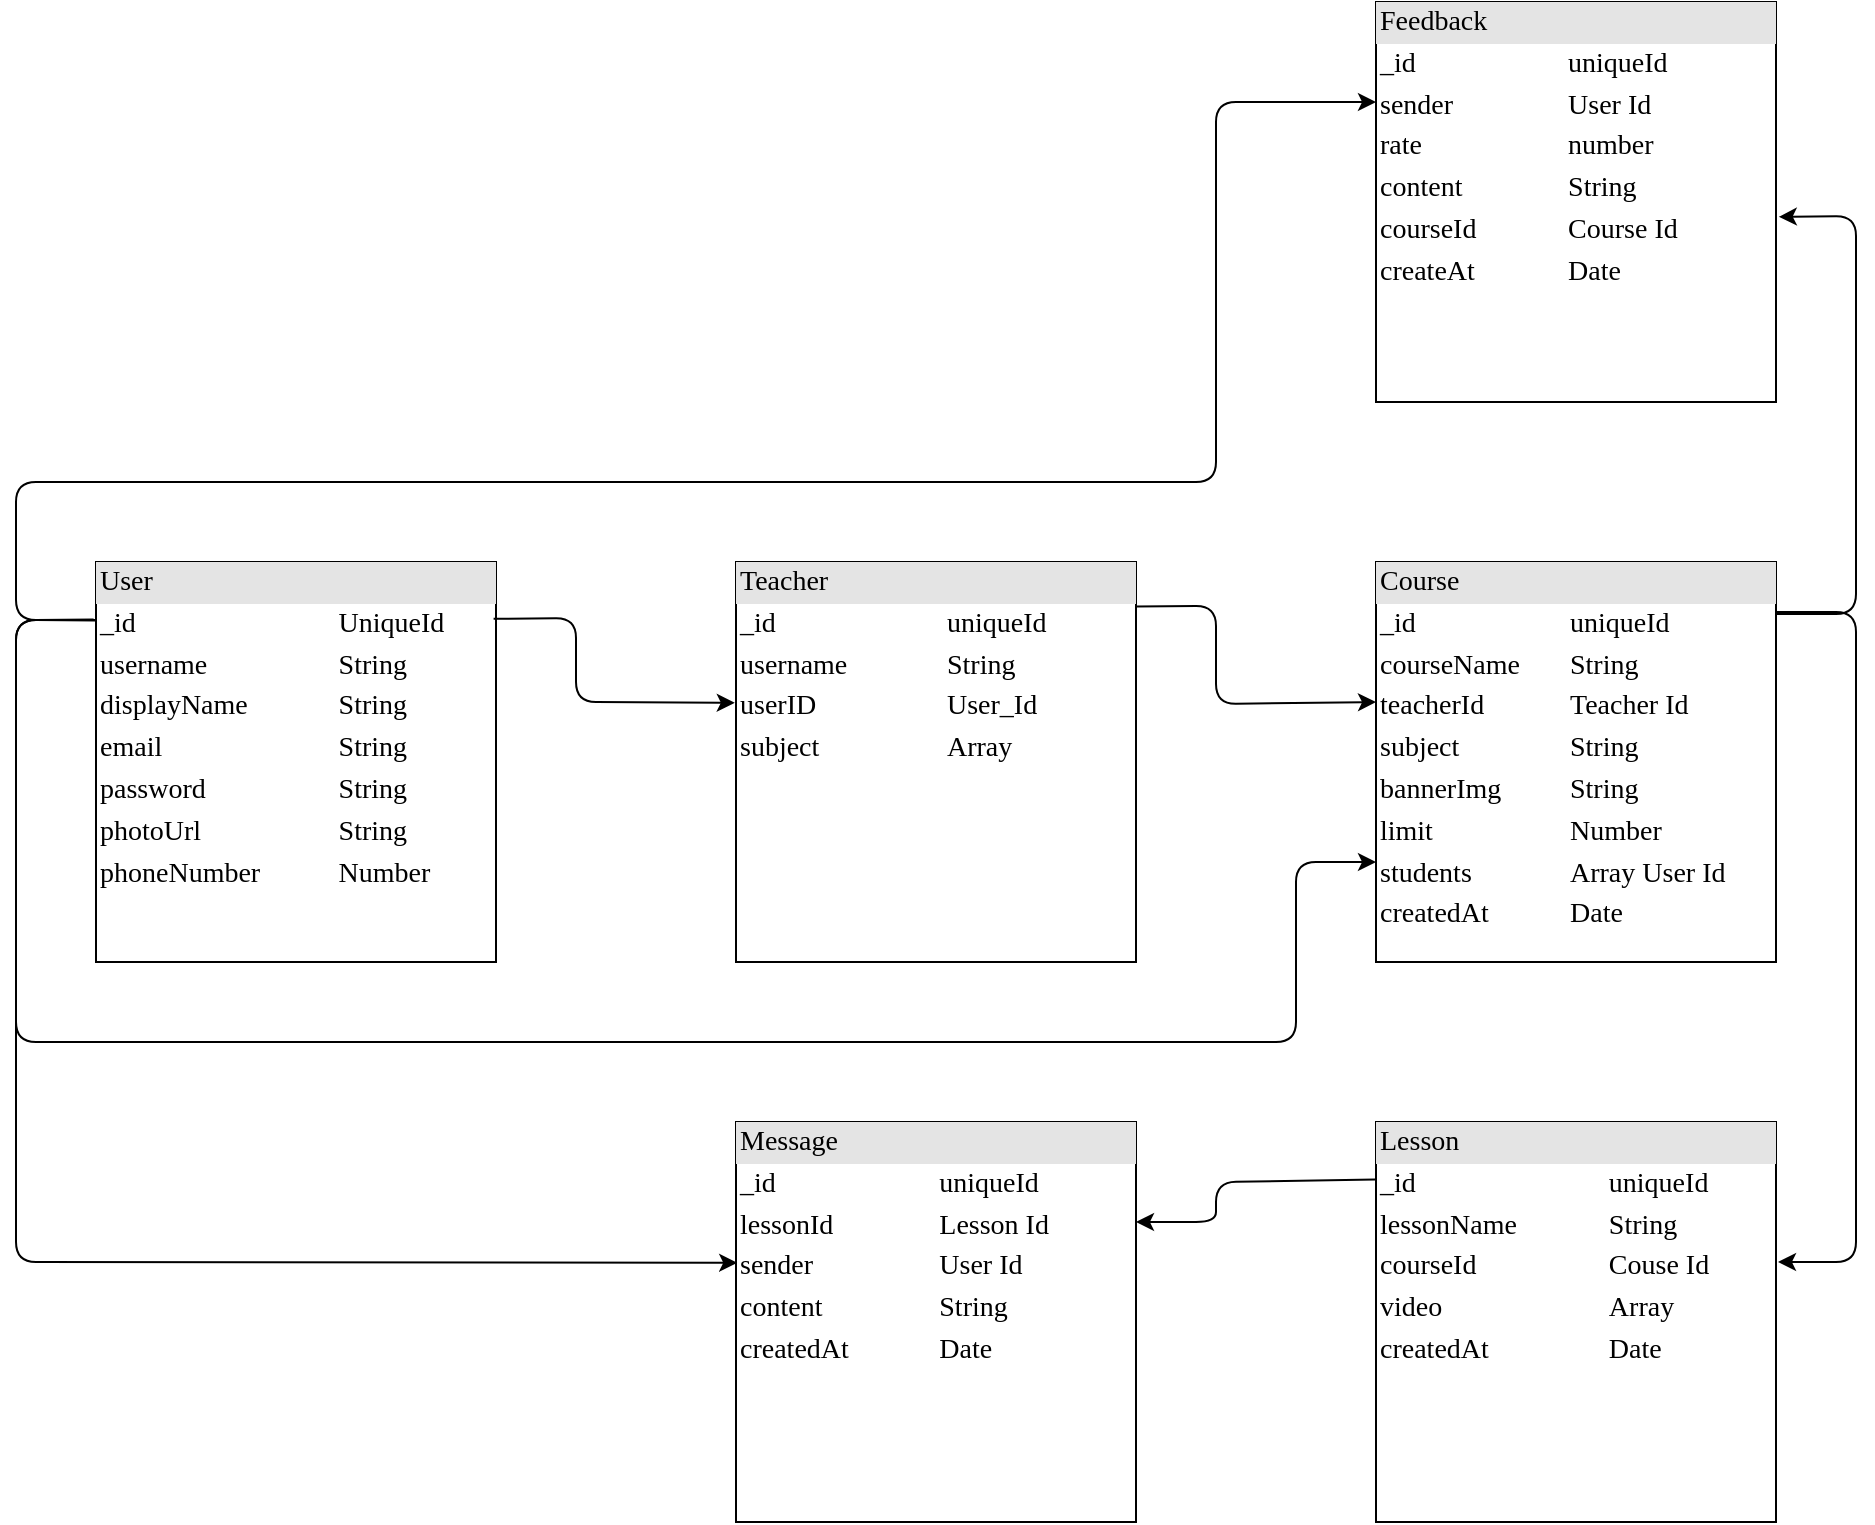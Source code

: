 <mxfile version="14.2.7" type="github">
  <diagram name="Page-1" id="2ca16b54-16f6-2749-3443-fa8db7711227">
    <mxGraphModel dx="1313" dy="643" grid="1" gridSize="10" guides="1" tooltips="1" connect="1" arrows="1" fold="1" page="1" pageScale="1" pageWidth="1100" pageHeight="850" background="#ffffff" math="0" shadow="0">
      <root>
        <mxCell id="0" />
        <mxCell id="1" parent="0" />
        <mxCell id="2ed32ef02a7f4228-1" value="&lt;div style=&quot;box-sizing: border-box ; width: 100% ; background: rgb(228 , 228 , 228) ; padding: 2px ; font-size: 14px&quot;&gt;&lt;font style=&quot;font-size: 14px&quot;&gt;User&lt;/font&gt;&lt;/div&gt;&lt;table style=&quot;width: 100% ; font-size: 14px&quot; cellpadding=&quot;2&quot; cellspacing=&quot;0&quot;&gt;&lt;tbody&gt;&lt;tr&gt;&lt;td&gt;&lt;font style=&quot;font-size: 14px&quot;&gt;_id&lt;/font&gt;&lt;/td&gt;&lt;td&gt;&lt;font style=&quot;font-size: 14px&quot;&gt;UniqueId&lt;br&gt;&lt;/font&gt;&lt;/td&gt;&lt;/tr&gt;&lt;tr&gt;&lt;td&gt;&lt;font style=&quot;font-size: 14px&quot;&gt;username&lt;/font&gt;&lt;/td&gt;&lt;td&gt;&lt;font style=&quot;font-size: 14px&quot;&gt;String&lt;/font&gt;&lt;/td&gt;&lt;/tr&gt;&lt;tr&gt;&lt;td&gt;&lt;font style=&quot;font-size: 14px&quot;&gt;displayName&lt;/font&gt;&lt;/td&gt;&lt;td&gt;&lt;font style=&quot;font-size: 14px&quot;&gt;String&lt;/font&gt;&lt;/td&gt;&lt;/tr&gt;&lt;tr&gt;&lt;td&gt;&lt;font style=&quot;font-size: 14px&quot;&gt;email&lt;/font&gt;&lt;/td&gt;&lt;td&gt;&lt;font style=&quot;font-size: 14px&quot;&gt;String&lt;/font&gt;&lt;/td&gt;&lt;/tr&gt;&lt;tr&gt;&lt;td&gt;&lt;font style=&quot;font-size: 14px&quot;&gt;password&lt;/font&gt;&lt;/td&gt;&lt;td&gt;&lt;font style=&quot;font-size: 14px&quot;&gt;String&lt;/font&gt;&lt;/td&gt;&lt;/tr&gt;&lt;tr&gt;&lt;td&gt;&lt;font style=&quot;font-size: 14px&quot;&gt;photoUrl&lt;/font&gt;&lt;/td&gt;&lt;td&gt;&lt;font style=&quot;font-size: 14px&quot;&gt;String&lt;/font&gt;&lt;/td&gt;&lt;/tr&gt;&lt;tr&gt;&lt;td&gt;&lt;font style=&quot;font-size: 14px&quot;&gt;phoneNumber&lt;/font&gt;&lt;/td&gt;&lt;td&gt;&lt;font style=&quot;font-size: 14px&quot;&gt;Number&lt;/font&gt;&lt;/td&gt;&lt;/tr&gt;&lt;/tbody&gt;&lt;/table&gt;" style="verticalAlign=top;align=left;overflow=fill;html=1;rounded=0;shadow=0;comic=0;labelBackgroundColor=none;strokeWidth=1;fontFamily=Verdana;fontSize=12" parent="1" vertex="1">
          <mxGeometry x="80" y="320" width="200" height="200" as="geometry" />
        </mxCell>
        <mxCell id="2ed32ef02a7f4228-5" value="&lt;div style=&quot;box-sizing: border-box ; width: 100% ; background: rgb(228 , 228 , 228) ; padding: 2px ; font-size: 14px&quot;&gt;&lt;font style=&quot;font-size: 14px&quot;&gt;Course&lt;/font&gt;&lt;/div&gt;&lt;table style=&quot;width: 100% ; font-size: 14px&quot; cellpadding=&quot;2&quot; cellspacing=&quot;0&quot;&gt;&lt;tbody&gt;&lt;tr&gt;&lt;td&gt;&lt;font style=&quot;font-size: 14px&quot;&gt;_id&lt;/font&gt;&lt;/td&gt;&lt;td&gt;&lt;font style=&quot;font-size: 14px&quot;&gt;uniqueId&lt;/font&gt;&lt;/td&gt;&lt;/tr&gt;&lt;tr&gt;&lt;td&gt;&lt;font style=&quot;font-size: 14px&quot;&gt;courseName&lt;/font&gt;&lt;/td&gt;&lt;td&gt;&lt;font style=&quot;font-size: 14px&quot;&gt;String&lt;/font&gt;&lt;/td&gt;&lt;/tr&gt;&lt;tr&gt;&lt;td&gt;&lt;font style=&quot;font-size: 14px&quot;&gt;teacherId&lt;/font&gt;&lt;/td&gt;&lt;td&gt;&lt;font style=&quot;font-size: 14px&quot;&gt;Teacher Id&lt;/font&gt;&lt;/td&gt;&lt;/tr&gt;&lt;tr&gt;&lt;td&gt;&lt;font style=&quot;font-size: 14px&quot;&gt;subject&lt;/font&gt;&lt;/td&gt;&lt;td&gt;&lt;font style=&quot;font-size: 14px&quot;&gt;String&lt;/font&gt;&lt;/td&gt;&lt;/tr&gt;&lt;tr&gt;&lt;td&gt;&lt;font style=&quot;font-size: 14px&quot;&gt;bannerImg&lt;/font&gt;&lt;/td&gt;&lt;td&gt;&lt;font style=&quot;font-size: 14px&quot;&gt;String&lt;/font&gt;&lt;/td&gt;&lt;/tr&gt;&lt;tr&gt;&lt;td&gt;&lt;font style=&quot;font-size: 14px&quot;&gt;limit&lt;/font&gt;&lt;/td&gt;&lt;td&gt;&lt;font style=&quot;font-size: 14px&quot;&gt;Number&lt;/font&gt;&lt;/td&gt;&lt;/tr&gt;&lt;tr&gt;&lt;td&gt;&lt;font style=&quot;font-size: 14px&quot;&gt;students&lt;/font&gt;&lt;/td&gt;&lt;td&gt;&lt;font style=&quot;font-size: 14px&quot;&gt;Array User Id&lt;/font&gt;&lt;/td&gt;&lt;/tr&gt;&lt;tr&gt;&lt;td&gt;&lt;font style=&quot;font-size: 14px&quot;&gt;createdAt&lt;/font&gt;&lt;/td&gt;&lt;td&gt;&lt;font style=&quot;font-size: 14px&quot;&gt;Date&lt;/font&gt;&lt;/td&gt;&lt;/tr&gt;&lt;/tbody&gt;&lt;/table&gt;" style="verticalAlign=top;align=left;overflow=fill;html=1;rounded=0;shadow=0;comic=0;labelBackgroundColor=none;strokeWidth=1;fontFamily=Verdana;fontSize=12" parent="1" vertex="1">
          <mxGeometry x="720" y="320" width="200" height="200" as="geometry" />
        </mxCell>
        <mxCell id="2ed32ef02a7f4228-12" value="&lt;div style=&quot;box-sizing: border-box ; width: 100% ; background: rgb(228 , 228 , 228) ; padding: 2px ; font-size: 14px&quot;&gt;&lt;font style=&quot;font-size: 14px&quot;&gt;Feedback&lt;/font&gt;&lt;/div&gt;&lt;table style=&quot;width: 100% ; font-size: 14px&quot; cellpadding=&quot;2&quot; cellspacing=&quot;0&quot;&gt;&lt;tbody&gt;&lt;tr&gt;&lt;td&gt;&lt;font style=&quot;font-size: 14px&quot;&gt;_id&lt;/font&gt;&lt;/td&gt;&lt;td&gt;&lt;font style=&quot;font-size: 14px&quot;&gt;uniqueId&lt;/font&gt;&lt;/td&gt;&lt;/tr&gt;&lt;tr&gt;&lt;td&gt;&lt;font style=&quot;font-size: 14px&quot;&gt;sender&lt;/font&gt;&lt;/td&gt;&lt;td&gt;&lt;font style=&quot;font-size: 14px&quot;&gt;User Id&lt;/font&gt;&lt;/td&gt;&lt;/tr&gt;&lt;tr&gt;&lt;td&gt;&lt;font style=&quot;font-size: 14px&quot;&gt;rate&lt;/font&gt;&lt;/td&gt;&lt;td&gt;&lt;font style=&quot;font-size: 14px&quot;&gt;number&lt;/font&gt;&lt;/td&gt;&lt;/tr&gt;&lt;tr&gt;&lt;td&gt;&lt;font style=&quot;font-size: 14px&quot;&gt;content&lt;/font&gt;&lt;/td&gt;&lt;td&gt;&lt;font style=&quot;font-size: 14px&quot;&gt;String&lt;br&gt;&lt;/font&gt;&lt;/td&gt;&lt;/tr&gt;&lt;tr&gt;&lt;td&gt;&lt;font style=&quot;font-size: 14px&quot;&gt;courseId&lt;/font&gt;&lt;/td&gt;&lt;td&gt;&lt;font style=&quot;font-size: 14px&quot;&gt;Course Id&lt;br&gt;&lt;/font&gt;&lt;/td&gt;&lt;/tr&gt;&lt;tr&gt;&lt;td&gt;&lt;font style=&quot;font-size: 14px&quot;&gt;createAt&lt;/font&gt;&lt;/td&gt;&lt;td&gt;&lt;font style=&quot;font-size: 14px&quot;&gt;Date&lt;/font&gt;&lt;/td&gt;&lt;/tr&gt;&lt;/tbody&gt;&lt;/table&gt;" style="verticalAlign=top;align=left;overflow=fill;html=1;rounded=0;shadow=0;comic=0;labelBackgroundColor=none;strokeWidth=1;fontFamily=Verdana;fontSize=12" parent="1" vertex="1">
          <mxGeometry x="720" y="40" width="200" height="200" as="geometry" />
        </mxCell>
        <mxCell id="3plGPukhQeNnbeva1e-n-9" value="&lt;div style=&quot;box-sizing: border-box ; width: 100% ; background: rgb(228 , 228 , 228) ; padding: 2px ; font-size: 14px&quot;&gt;&lt;font style=&quot;font-size: 14px&quot;&gt;Teacher&lt;/font&gt;&lt;/div&gt;&lt;table style=&quot;width: 100% ; font-size: 14px&quot; cellpadding=&quot;2&quot; cellspacing=&quot;0&quot;&gt;&lt;tbody&gt;&lt;tr&gt;&lt;td&gt;&lt;font style=&quot;font-size: 14px&quot;&gt;_id&lt;/font&gt;&lt;/td&gt;&lt;td&gt;&lt;font style=&quot;font-size: 14px&quot;&gt;uniqueId&lt;/font&gt;&lt;/td&gt;&lt;/tr&gt;&lt;tr&gt;&lt;td&gt;&lt;font style=&quot;font-size: 14px&quot;&gt;username&lt;/font&gt;&lt;/td&gt;&lt;td&gt;&lt;font style=&quot;font-size: 14px&quot;&gt;String&lt;/font&gt;&lt;/td&gt;&lt;/tr&gt;&lt;tr&gt;&lt;td&gt;&lt;font style=&quot;font-size: 14px&quot;&gt;userID&lt;/font&gt;&lt;/td&gt;&lt;td&gt;&lt;font style=&quot;font-size: 14px&quot;&gt;User_Id&lt;/font&gt;&lt;/td&gt;&lt;/tr&gt;&lt;tr&gt;&lt;td&gt;&lt;font style=&quot;font-size: 14px&quot;&gt;subject&lt;/font&gt;&lt;/td&gt;&lt;td&gt;&lt;font style=&quot;font-size: 14px&quot;&gt;Array&lt;/font&gt;&lt;/td&gt;&lt;/tr&gt;&lt;/tbody&gt;&lt;/table&gt;" style="verticalAlign=top;align=left;overflow=fill;html=1;fontFamily=Verdana;" vertex="1" parent="1">
          <mxGeometry x="400" y="320" width="200" height="200" as="geometry" />
        </mxCell>
        <mxCell id="3plGPukhQeNnbeva1e-n-11" value="&lt;div style=&quot;box-sizing: border-box ; width: 100% ; background: rgb(228 , 228 , 228) ; padding: 2px ; font-size: 14px&quot;&gt;&lt;font style=&quot;font-size: 14px&quot;&gt;Lesson&lt;/font&gt;&lt;/div&gt;&lt;table style=&quot;width: 100% ; font-size: 14px&quot; cellpadding=&quot;2&quot; cellspacing=&quot;0&quot;&gt;&lt;tbody&gt;&lt;tr&gt;&lt;td&gt;&lt;font style=&quot;font-size: 14px&quot;&gt;_id&lt;/font&gt;&lt;/td&gt;&lt;td&gt;&lt;font style=&quot;font-size: 14px&quot;&gt;uniqueId&lt;/font&gt;&lt;/td&gt;&lt;/tr&gt;&lt;tr&gt;&lt;td&gt;&lt;font style=&quot;font-size: 14px&quot;&gt;lessonName&lt;/font&gt;&lt;/td&gt;&lt;td&gt;&lt;font style=&quot;font-size: 14px&quot;&gt;String&lt;/font&gt;&lt;/td&gt;&lt;/tr&gt;&lt;tr&gt;&lt;td&gt;&lt;font style=&quot;font-size: 14px&quot;&gt;courseId&lt;/font&gt;&lt;/td&gt;&lt;td&gt;&lt;font style=&quot;font-size: 14px&quot;&gt;Couse Id&lt;/font&gt;&lt;/td&gt;&lt;/tr&gt;&lt;tr&gt;&lt;td&gt;&lt;font style=&quot;font-size: 14px&quot;&gt;video&lt;/font&gt;&lt;/td&gt;&lt;td&gt;&lt;font style=&quot;font-size: 14px&quot;&gt;Array&lt;/font&gt;&lt;/td&gt;&lt;/tr&gt;&lt;tr&gt;&lt;td&gt;&lt;font style=&quot;font-size: 14px&quot;&gt;createdAt&lt;/font&gt;&lt;/td&gt;&lt;td&gt;&lt;font style=&quot;font-size: 14px&quot;&gt;Date&lt;/font&gt;&lt;/td&gt;&lt;/tr&gt;&lt;/tbody&gt;&lt;/table&gt;" style="verticalAlign=top;align=left;overflow=fill;html=1;fontFamily=Verdana;" vertex="1" parent="1">
          <mxGeometry x="720" y="600" width="200" height="200" as="geometry" />
        </mxCell>
        <mxCell id="3plGPukhQeNnbeva1e-n-12" value="&lt;div style=&quot;box-sizing: border-box ; width: 100% ; background: rgb(228 , 228 , 228) ; padding: 2px ; font-size: 14px&quot;&gt;&lt;font style=&quot;font-size: 14px&quot;&gt;Message&lt;/font&gt;&lt;/div&gt;&lt;table style=&quot;width: 100% ; font-size: 14px&quot; cellpadding=&quot;2&quot; cellspacing=&quot;0&quot;&gt;&lt;tbody&gt;&lt;tr&gt;&lt;td&gt;&lt;font style=&quot;font-size: 14px&quot;&gt;_id&lt;/font&gt;&lt;/td&gt;&lt;td&gt;&lt;font style=&quot;font-size: 14px&quot;&gt;uniqueId&lt;/font&gt;&lt;/td&gt;&lt;/tr&gt;&lt;tr&gt;&lt;td&gt;&lt;font style=&quot;font-size: 14px&quot;&gt;lessonId&lt;/font&gt;&lt;/td&gt;&lt;td&gt;&lt;font style=&quot;font-size: 14px&quot;&gt;Lesson Id&lt;/font&gt;&lt;/td&gt;&lt;/tr&gt;&lt;tr&gt;&lt;td&gt;&lt;font style=&quot;font-size: 14px&quot;&gt;sender&lt;/font&gt;&lt;/td&gt;&lt;td&gt;&lt;font style=&quot;font-size: 14px&quot;&gt;User Id&lt;/font&gt;&lt;/td&gt;&lt;/tr&gt;&lt;tr&gt;&lt;td&gt;&lt;font style=&quot;font-size: 14px&quot;&gt;content&lt;/font&gt;&lt;/td&gt;&lt;td&gt;&lt;font style=&quot;font-size: 14px&quot;&gt;String&lt;/font&gt;&lt;/td&gt;&lt;/tr&gt;&lt;tr&gt;&lt;td&gt;&lt;font style=&quot;font-size: 14px&quot;&gt;createdAt&lt;/font&gt;&lt;/td&gt;&lt;td&gt;&lt;font style=&quot;font-size: 14px&quot;&gt;Date&lt;/font&gt;&lt;/td&gt;&lt;/tr&gt;&lt;/tbody&gt;&lt;/table&gt;" style="verticalAlign=top;align=left;overflow=fill;html=1;fontFamily=Verdana;" vertex="1" parent="1">
          <mxGeometry x="400" y="600" width="200" height="200" as="geometry" />
        </mxCell>
        <mxCell id="3plGPukhQeNnbeva1e-n-13" value="" style="endArrow=classic;html=1;fontFamily=Verdana;entryX=-0.003;entryY=0.352;entryDx=0;entryDy=0;entryPerimeter=0;exitX=0.994;exitY=0.142;exitDx=0;exitDy=0;exitPerimeter=0;" edge="1" parent="1" source="2ed32ef02a7f4228-1" target="3plGPukhQeNnbeva1e-n-9">
          <mxGeometry width="50" height="50" relative="1" as="geometry">
            <mxPoint x="130" y="520" as="sourcePoint" />
            <mxPoint x="180" y="470" as="targetPoint" />
            <Array as="points">
              <mxPoint x="320" y="348" />
              <mxPoint x="320" y="390" />
            </Array>
          </mxGeometry>
        </mxCell>
        <mxCell id="3plGPukhQeNnbeva1e-n-19" value="" style="endArrow=classic;html=1;fontFamily=Verdana;exitX=1;exitY=0.111;exitDx=0;exitDy=0;exitPerimeter=0;" edge="1" parent="1" source="3plGPukhQeNnbeva1e-n-9">
          <mxGeometry width="50" height="50" relative="1" as="geometry">
            <mxPoint x="610" y="340" as="sourcePoint" />
            <mxPoint x="720" y="390" as="targetPoint" />
            <Array as="points">
              <mxPoint x="640" y="342" />
              <mxPoint x="640" y="391" />
            </Array>
          </mxGeometry>
        </mxCell>
        <mxCell id="3plGPukhQeNnbeva1e-n-30" value="" style="endArrow=classic;html=1;fontFamily=Verdana;exitX=-0.002;exitY=0.144;exitDx=0;exitDy=0;exitPerimeter=0;entryX=1;entryY=0.25;entryDx=0;entryDy=0;" edge="1" parent="1" source="3plGPukhQeNnbeva1e-n-11" target="3plGPukhQeNnbeva1e-n-12">
          <mxGeometry width="50" height="50" relative="1" as="geometry">
            <mxPoint x="590" y="760" as="sourcePoint" />
            <mxPoint x="640" y="710" as="targetPoint" />
            <Array as="points">
              <mxPoint x="640" y="630" />
              <mxPoint x="640" y="650" />
            </Array>
          </mxGeometry>
        </mxCell>
        <mxCell id="3plGPukhQeNnbeva1e-n-31" value="" style="endArrow=classic;html=1;fontFamily=Verdana;entryX=1.007;entryY=0.537;entryDx=0;entryDy=0;entryPerimeter=0;" edge="1" parent="1" target="2ed32ef02a7f4228-12">
          <mxGeometry width="50" height="50" relative="1" as="geometry">
            <mxPoint x="920" y="346" as="sourcePoint" />
            <mxPoint x="920" y="140" as="targetPoint" />
            <Array as="points">
              <mxPoint x="960" y="346" />
              <mxPoint x="960" y="147" />
            </Array>
          </mxGeometry>
        </mxCell>
        <mxCell id="3plGPukhQeNnbeva1e-n-32" value="" style="endArrow=classic;html=1;fontFamily=Verdana;entryX=0;entryY=0.25;entryDx=0;entryDy=0;exitX=-0.002;exitY=0.146;exitDx=0;exitDy=0;exitPerimeter=0;" edge="1" parent="1" source="2ed32ef02a7f4228-1" target="2ed32ef02a7f4228-12">
          <mxGeometry width="50" height="50" relative="1" as="geometry">
            <mxPoint x="88.6" y="359.4" as="sourcePoint" />
            <mxPoint x="728" y="465" as="targetPoint" />
            <Array as="points">
              <mxPoint x="40" y="349" />
              <mxPoint x="40" y="280" />
              <mxPoint x="640" y="280" />
              <mxPoint x="640" y="90" />
            </Array>
          </mxGeometry>
        </mxCell>
        <mxCell id="3plGPukhQeNnbeva1e-n-33" value="" style="endArrow=classic;html=1;fontFamily=Verdana;entryX=0.003;entryY=0.352;entryDx=0;entryDy=0;entryPerimeter=0;" edge="1" parent="1" target="3plGPukhQeNnbeva1e-n-12">
          <mxGeometry width="50" height="50" relative="1" as="geometry">
            <mxPoint x="80" y="349" as="sourcePoint" />
            <mxPoint x="40" y="500" as="targetPoint" />
            <Array as="points">
              <mxPoint x="40" y="349" />
              <mxPoint x="40" y="670" />
            </Array>
          </mxGeometry>
        </mxCell>
        <mxCell id="3plGPukhQeNnbeva1e-n-34" value="" style="endArrow=classic;html=1;fontFamily=Verdana;exitX=-0.006;exitY=0.144;exitDx=0;exitDy=0;exitPerimeter=0;entryX=0;entryY=0.75;entryDx=0;entryDy=0;" edge="1" parent="1" source="2ed32ef02a7f4228-1" target="2ed32ef02a7f4228-5">
          <mxGeometry width="50" height="50" relative="1" as="geometry">
            <mxPoint x="90" y="359" as="sourcePoint" />
            <mxPoint x="680" y="560" as="targetPoint" />
            <Array as="points">
              <mxPoint x="40" y="349" />
              <mxPoint x="40" y="560" />
              <mxPoint x="680" y="560" />
              <mxPoint x="680" y="470" />
            </Array>
          </mxGeometry>
        </mxCell>
        <mxCell id="3plGPukhQeNnbeva1e-n-35" value="" style="endArrow=classic;html=1;fontFamily=Verdana;entryX=1.005;entryY=0.35;entryDx=0;entryDy=0;entryPerimeter=0;" edge="1" parent="1" target="3plGPukhQeNnbeva1e-n-11">
          <mxGeometry width="50" height="50" relative="1" as="geometry">
            <mxPoint x="920" y="345" as="sourcePoint" />
            <mxPoint x="920" y="660" as="targetPoint" />
            <Array as="points">
              <mxPoint x="960" y="345" />
              <mxPoint x="960" y="670" />
            </Array>
          </mxGeometry>
        </mxCell>
      </root>
    </mxGraphModel>
  </diagram>
</mxfile>
